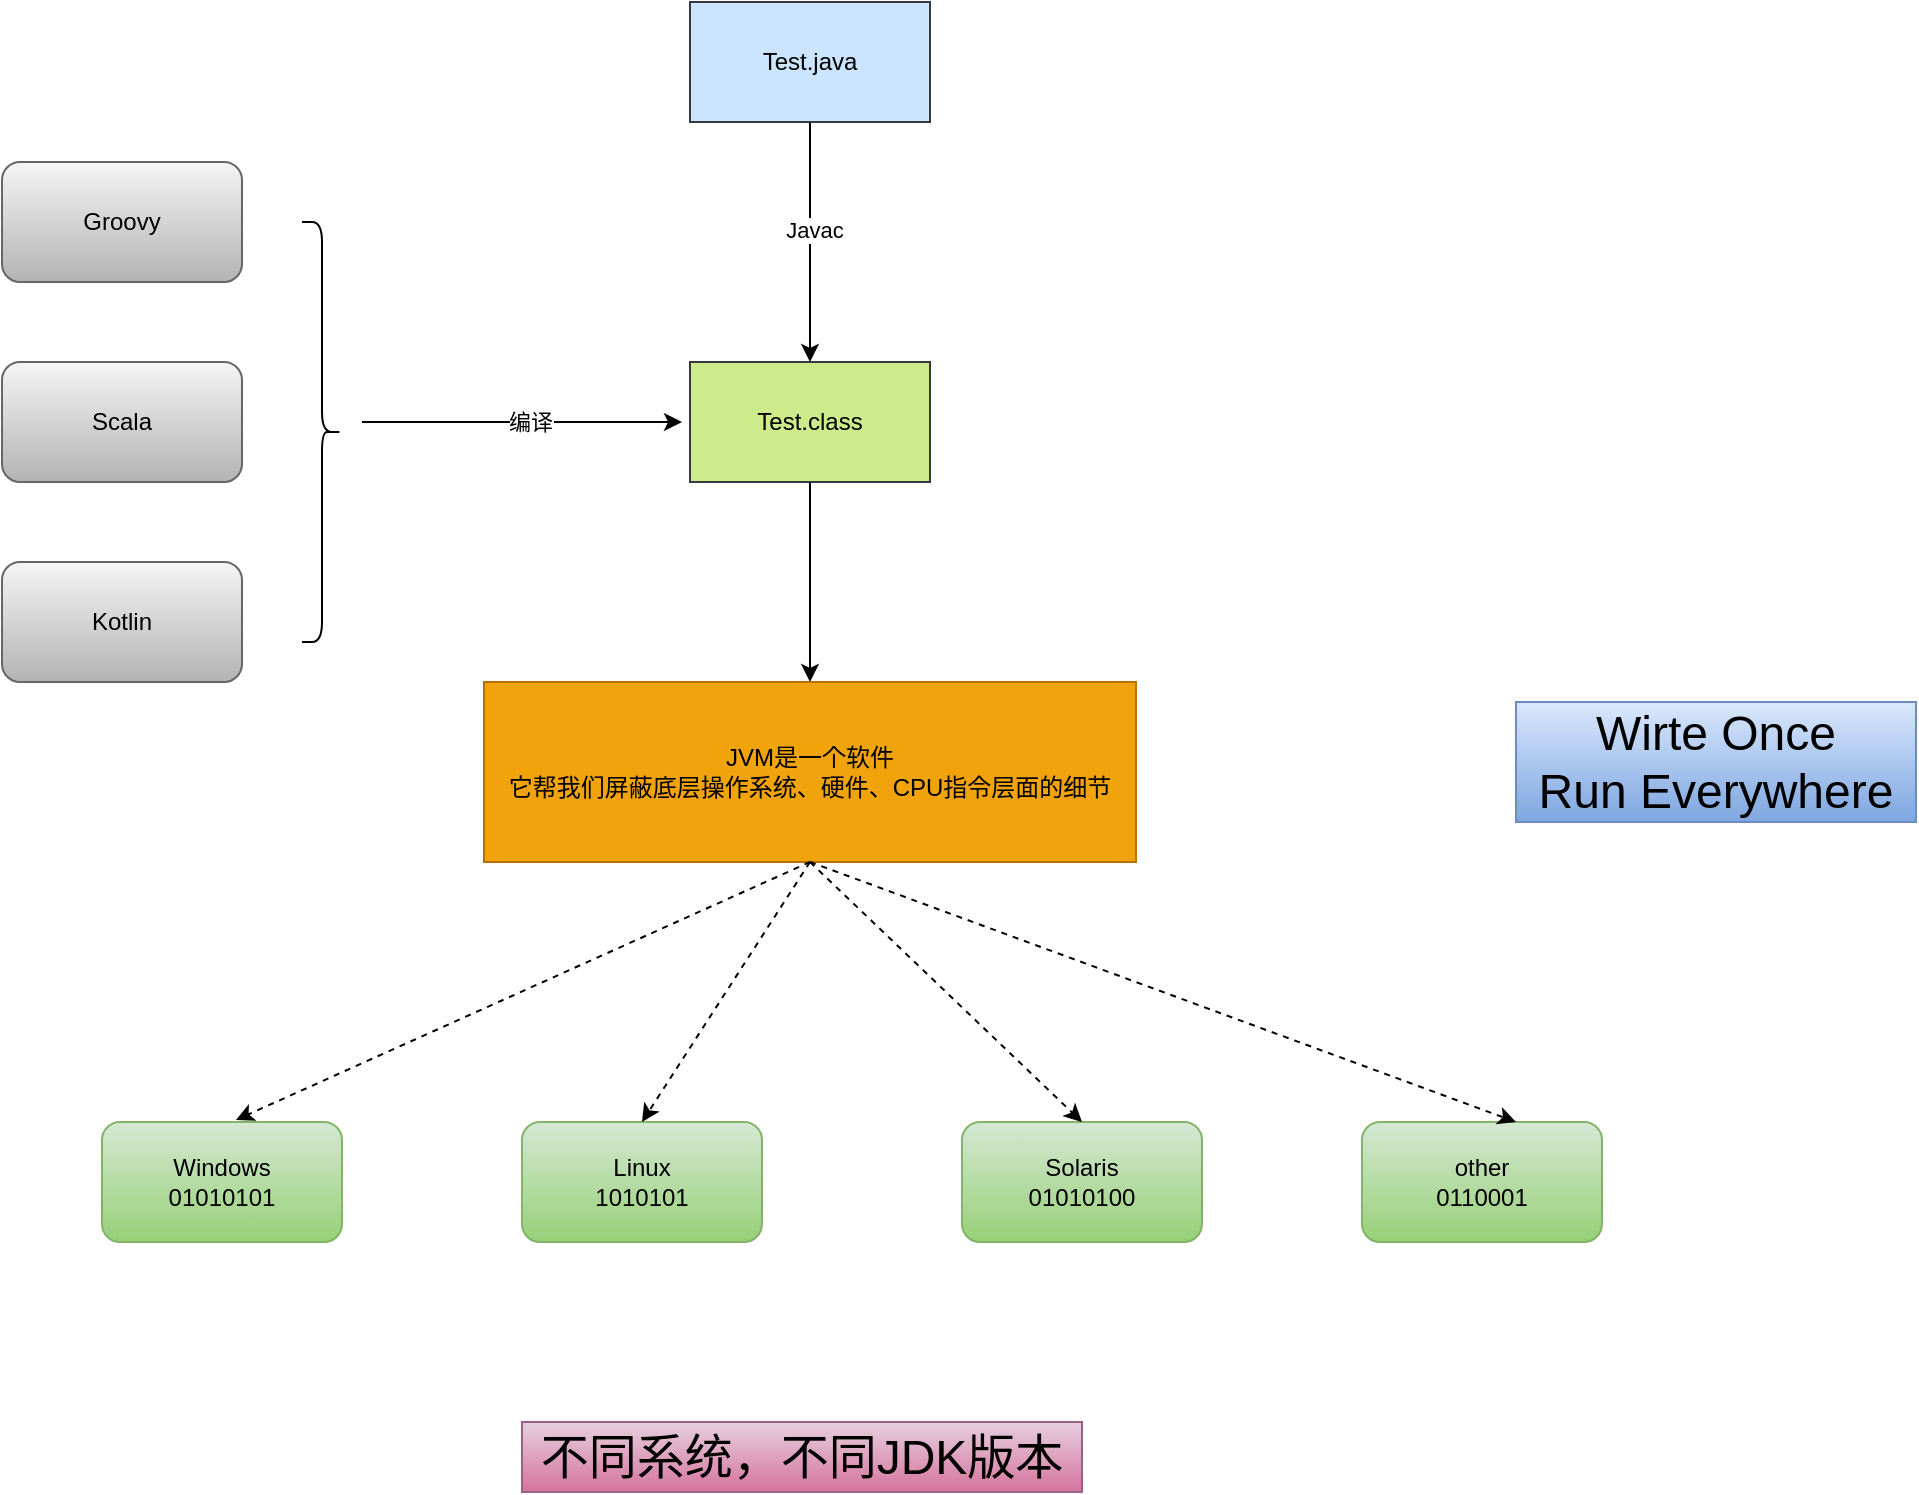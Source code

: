<mxfile version="16.5.3" type="github" pages="4">
  <diagram id="-Gx7N6ykxCa6QEQfb6ec" name="运行Java代码的流程">
    <mxGraphModel dx="1422" dy="800" grid="1" gridSize="10" guides="1" tooltips="1" connect="1" arrows="1" fold="1" page="1" pageScale="1" pageWidth="827" pageHeight="1169" math="0" shadow="0">
      <root>
        <mxCell id="dy5ecrsJD2A3xy8pY8UU-0" />
        <mxCell id="dy5ecrsJD2A3xy8pY8UU-1" parent="dy5ecrsJD2A3xy8pY8UU-0" />
        <mxCell id="LslVG7kpRuftllUN09Hv-2" style="edgeStyle=orthogonalEdgeStyle;rounded=0;orthogonalLoop=1;jettySize=auto;html=1;" edge="1" parent="dy5ecrsJD2A3xy8pY8UU-1" source="LslVG7kpRuftllUN09Hv-0" target="LslVG7kpRuftllUN09Hv-1">
          <mxGeometry relative="1" as="geometry" />
        </mxCell>
        <mxCell id="LslVG7kpRuftllUN09Hv-3" value="Javac" style="edgeLabel;html=1;align=center;verticalAlign=middle;resizable=0;points=[];" vertex="1" connectable="0" parent="LslVG7kpRuftllUN09Hv-2">
          <mxGeometry x="-0.1" y="2" relative="1" as="geometry">
            <mxPoint as="offset" />
          </mxGeometry>
        </mxCell>
        <mxCell id="LslVG7kpRuftllUN09Hv-0" value="Test.java" style="rounded=0;whiteSpace=wrap;html=1;fillColor=#cce5ff;strokeColor=#36393d;" vertex="1" parent="dy5ecrsJD2A3xy8pY8UU-1">
          <mxGeometry x="414" y="130" width="120" height="60" as="geometry" />
        </mxCell>
        <mxCell id="LslVG7kpRuftllUN09Hv-13" style="edgeStyle=orthogonalEdgeStyle;rounded=0;orthogonalLoop=1;jettySize=auto;html=1;" edge="1" parent="dy5ecrsJD2A3xy8pY8UU-1" source="LslVG7kpRuftllUN09Hv-1" target="LslVG7kpRuftllUN09Hv-12">
          <mxGeometry relative="1" as="geometry" />
        </mxCell>
        <mxCell id="LslVG7kpRuftllUN09Hv-1" value="Test.class" style="rounded=0;whiteSpace=wrap;html=1;fillColor=#cdeb8b;strokeColor=#36393d;" vertex="1" parent="dy5ecrsJD2A3xy8pY8UU-1">
          <mxGeometry x="414" y="310" width="120" height="60" as="geometry" />
        </mxCell>
        <mxCell id="LslVG7kpRuftllUN09Hv-5" value="Groovy" style="rounded=1;whiteSpace=wrap;html=1;fillColor=#f5f5f5;strokeColor=#666666;gradientColor=#b3b3b3;" vertex="1" parent="dy5ecrsJD2A3xy8pY8UU-1">
          <mxGeometry x="70" y="210" width="120" height="60" as="geometry" />
        </mxCell>
        <mxCell id="LslVG7kpRuftllUN09Hv-6" value="Kotlin" style="rounded=1;whiteSpace=wrap;html=1;fillColor=#f5f5f5;strokeColor=#666666;gradientColor=#b3b3b3;" vertex="1" parent="dy5ecrsJD2A3xy8pY8UU-1">
          <mxGeometry x="70" y="410" width="120" height="60" as="geometry" />
        </mxCell>
        <mxCell id="LslVG7kpRuftllUN09Hv-7" value="Scala" style="rounded=1;whiteSpace=wrap;html=1;fillColor=#f5f5f5;strokeColor=#666666;gradientColor=#b3b3b3;" vertex="1" parent="dy5ecrsJD2A3xy8pY8UU-1">
          <mxGeometry x="70" y="310" width="120" height="60" as="geometry" />
        </mxCell>
        <mxCell id="LslVG7kpRuftllUN09Hv-8" value="" style="shape=curlyBracket;whiteSpace=wrap;html=1;rounded=1;flipH=1;size=0.5;" vertex="1" parent="dy5ecrsJD2A3xy8pY8UU-1">
          <mxGeometry x="220" y="240" width="20" height="210" as="geometry" />
        </mxCell>
        <mxCell id="LslVG7kpRuftllUN09Hv-10" value="" style="endArrow=classic;html=1;rounded=0;" edge="1" parent="dy5ecrsJD2A3xy8pY8UU-1">
          <mxGeometry width="50" height="50" relative="1" as="geometry">
            <mxPoint x="250" y="340" as="sourcePoint" />
            <mxPoint x="410" y="340" as="targetPoint" />
          </mxGeometry>
        </mxCell>
        <mxCell id="LslVG7kpRuftllUN09Hv-11" value="编译" style="edgeLabel;html=1;align=center;verticalAlign=middle;resizable=0;points=[];" vertex="1" connectable="0" parent="LslVG7kpRuftllUN09Hv-10">
          <mxGeometry x="0.046" relative="1" as="geometry">
            <mxPoint as="offset" />
          </mxGeometry>
        </mxCell>
        <mxCell id="LslVG7kpRuftllUN09Hv-12" value="JVM是一个软件&lt;br&gt;它帮我们屏蔽底层操作系统、硬件、CPU指令层面的细节" style="rounded=0;whiteSpace=wrap;html=1;fillColor=#f0a30a;strokeColor=#BD7000;fontColor=#000000;" vertex="1" parent="dy5ecrsJD2A3xy8pY8UU-1">
          <mxGeometry x="311" y="470" width="326" height="90" as="geometry" />
        </mxCell>
        <mxCell id="LslVG7kpRuftllUN09Hv-14" value="Windows&lt;br&gt;01010101" style="rounded=1;whiteSpace=wrap;html=1;fillColor=#d5e8d4;gradientColor=#97d077;strokeColor=#82b366;" vertex="1" parent="dy5ecrsJD2A3xy8pY8UU-1">
          <mxGeometry x="120" y="690" width="120" height="60" as="geometry" />
        </mxCell>
        <mxCell id="LslVG7kpRuftllUN09Hv-15" value="Linux&lt;br&gt;1010101" style="rounded=1;whiteSpace=wrap;html=1;fillColor=#d5e8d4;gradientColor=#97d077;strokeColor=#82b366;" vertex="1" parent="dy5ecrsJD2A3xy8pY8UU-1">
          <mxGeometry x="330" y="690" width="120" height="60" as="geometry" />
        </mxCell>
        <mxCell id="LslVG7kpRuftllUN09Hv-16" value="Solaris&lt;br&gt;01010100" style="rounded=1;whiteSpace=wrap;html=1;fillColor=#d5e8d4;gradientColor=#97d077;strokeColor=#82b366;" vertex="1" parent="dy5ecrsJD2A3xy8pY8UU-1">
          <mxGeometry x="550" y="690" width="120" height="60" as="geometry" />
        </mxCell>
        <mxCell id="LslVG7kpRuftllUN09Hv-17" value="other&lt;br&gt;0110001" style="rounded=1;whiteSpace=wrap;html=1;fillColor=#d5e8d4;gradientColor=#97d077;strokeColor=#82b366;" vertex="1" parent="dy5ecrsJD2A3xy8pY8UU-1">
          <mxGeometry x="750" y="690" width="120" height="60" as="geometry" />
        </mxCell>
        <mxCell id="LslVG7kpRuftllUN09Hv-24" value="" style="endArrow=classic;html=1;rounded=0;dashed=1;strokeColor=default;entryX=0.558;entryY=-0.017;entryDx=0;entryDy=0;entryPerimeter=0;exitX=0.5;exitY=1;exitDx=0;exitDy=0;" edge="1" parent="dy5ecrsJD2A3xy8pY8UU-1" source="LslVG7kpRuftllUN09Hv-12" target="LslVG7kpRuftllUN09Hv-14">
          <mxGeometry width="50" height="50" relative="1" as="geometry">
            <mxPoint x="260" y="670" as="sourcePoint" />
            <mxPoint x="310" y="620" as="targetPoint" />
          </mxGeometry>
        </mxCell>
        <mxCell id="LslVG7kpRuftllUN09Hv-25" value="" style="endArrow=classic;html=1;rounded=0;dashed=1;strokeColor=default;entryX=0.5;entryY=0;entryDx=0;entryDy=0;exitX=0.5;exitY=1;exitDx=0;exitDy=0;" edge="1" parent="dy5ecrsJD2A3xy8pY8UU-1" source="LslVG7kpRuftllUN09Hv-12" target="LslVG7kpRuftllUN09Hv-15">
          <mxGeometry width="50" height="50" relative="1" as="geometry">
            <mxPoint x="667.04" y="561.02" as="sourcePoint" />
            <mxPoint x="380.0" y="690.0" as="targetPoint" />
          </mxGeometry>
        </mxCell>
        <mxCell id="LslVG7kpRuftllUN09Hv-26" value="" style="endArrow=classic;html=1;rounded=0;dashed=1;strokeColor=default;entryX=0.5;entryY=0;entryDx=0;entryDy=0;exitX=0.5;exitY=1;exitDx=0;exitDy=0;fontStyle=1" edge="1" parent="dy5ecrsJD2A3xy8pY8UU-1" source="LslVG7kpRuftllUN09Hv-12" target="LslVG7kpRuftllUN09Hv-16">
          <mxGeometry width="50" height="50" relative="1" as="geometry">
            <mxPoint x="494" y="580" as="sourcePoint" />
            <mxPoint x="206.96" y="708.98" as="targetPoint" />
          </mxGeometry>
        </mxCell>
        <mxCell id="LslVG7kpRuftllUN09Hv-27" value="" style="endArrow=classic;html=1;rounded=0;dashed=1;strokeColor=default;entryX=0.5;entryY=0;entryDx=0;entryDy=0;exitX=0.5;exitY=1;exitDx=0;exitDy=0;fontStyle=1" edge="1" parent="dy5ecrsJD2A3xy8pY8UU-1" source="LslVG7kpRuftllUN09Hv-12">
          <mxGeometry width="50" height="50" relative="1" as="geometry">
            <mxPoint x="691" y="560" as="sourcePoint" />
            <mxPoint x="827.0" y="690" as="targetPoint" />
          </mxGeometry>
        </mxCell>
        <mxCell id="LslVG7kpRuftllUN09Hv-28" value="&lt;font style=&quot;font-size: 24px&quot;&gt;Wirte Once &lt;br&gt;Run Everywhere&lt;/font&gt;" style="text;html=1;strokeColor=#6c8ebf;fillColor=#dae8fc;align=center;verticalAlign=middle;whiteSpace=wrap;rounded=0;gradientColor=#7ea6e0;" vertex="1" parent="dy5ecrsJD2A3xy8pY8UU-1">
          <mxGeometry x="827" y="480" width="200" height="60" as="geometry" />
        </mxCell>
        <mxCell id="LslVG7kpRuftllUN09Hv-29" value="不同系统，不同JDK版本" style="text;html=1;strokeColor=#996185;fillColor=#e6d0de;align=center;verticalAlign=middle;whiteSpace=wrap;rounded=0;fontSize=24;gradientColor=#d5739d;" vertex="1" parent="dy5ecrsJD2A3xy8pY8UU-1">
          <mxGeometry x="330" y="840" width="280" height="35" as="geometry" />
        </mxCell>
      </root>
    </mxGraphModel>
  </diagram>
  <diagram id="vfA-4kRPwBWYJF6NTaz_" name="JVM运行原理图">
    <mxGraphModel dx="2005" dy="663" grid="1" gridSize="10" guides="1" tooltips="1" connect="1" arrows="1" fold="1" page="1" pageScale="1" pageWidth="827" pageHeight="1169" math="0" shadow="0">
      <root>
        <mxCell id="0" />
        <mxCell id="1" parent="0" />
        <mxCell id="_hazHtU4IWWNpUmxOMhj-7" style="edgeStyle=orthogonalEdgeStyle;rounded=0;orthogonalLoop=1;jettySize=auto;html=1;entryX=0;entryY=0.5;entryDx=0;entryDy=0;" edge="1" parent="1" source="_hazHtU4IWWNpUmxOMhj-1" target="_hazHtU4IWWNpUmxOMhj-2">
          <mxGeometry relative="1" as="geometry" />
        </mxCell>
        <mxCell id="_hazHtU4IWWNpUmxOMhj-8" value="Javac" style="edgeLabel;html=1;align=center;verticalAlign=middle;resizable=0;points=[];" vertex="1" connectable="0" parent="_hazHtU4IWWNpUmxOMhj-7">
          <mxGeometry x="-0.027" y="1" relative="1" as="geometry">
            <mxPoint as="offset" />
          </mxGeometry>
        </mxCell>
        <mxCell id="_hazHtU4IWWNpUmxOMhj-1" value="Mall.java" style="rounded=0;whiteSpace=wrap;html=1;fillColor=#dae8fc;strokeColor=#6c8ebf;" vertex="1" parent="1">
          <mxGeometry x="120" y="100" width="120" height="60" as="geometry" />
        </mxCell>
        <mxCell id="_hazHtU4IWWNpUmxOMhj-9" style="edgeStyle=orthogonalEdgeStyle;rounded=0;orthogonalLoop=1;jettySize=auto;html=1;entryX=0.5;entryY=0;entryDx=0;entryDy=0;" edge="1" parent="1" source="_hazHtU4IWWNpUmxOMhj-2" target="_hazHtU4IWWNpUmxOMhj-5">
          <mxGeometry relative="1" as="geometry" />
        </mxCell>
        <mxCell id="_hazHtU4IWWNpUmxOMhj-2" value="Class File" style="rounded=0;whiteSpace=wrap;html=1;fillColor=#dae8fc;strokeColor=#6c8ebf;" vertex="1" parent="1">
          <mxGeometry x="590" y="100" width="120" height="60" as="geometry" />
        </mxCell>
        <mxCell id="_hazHtU4IWWNpUmxOMhj-5" value="类加载子系统（F）&lt;br&gt;ClassLoader Sub System" style="rounded=0;whiteSpace=wrap;html=1;fillColor=#f8cecc;strokeColor=#b85450;" vertex="1" parent="1">
          <mxGeometry x="590" y="230" width="120" height="60" as="geometry" />
        </mxCell>
        <mxCell id="_hazHtU4IWWNpUmxOMhj-10" value="" style="rounded=0;whiteSpace=wrap;html=1;" vertex="1" parent="1">
          <mxGeometry x="90" y="320" width="710" height="290" as="geometry" />
        </mxCell>
        <mxCell id="_hazHtU4IWWNpUmxOMhj-21" style="edgeStyle=orthogonalEdgeStyle;rounded=0;orthogonalLoop=1;jettySize=auto;html=1;entryX=0.127;entryY=0.005;entryDx=0;entryDy=0;entryPerimeter=0;" edge="1" parent="1" source="_hazHtU4IWWNpUmxOMhj-11" target="_hazHtU4IWWNpUmxOMhj-10">
          <mxGeometry relative="1" as="geometry" />
        </mxCell>
        <mxCell id="_hazHtU4IWWNpUmxOMhj-11" value="垃圾回收器&lt;br&gt;GC" style="rounded=0;whiteSpace=wrap;html=1;fillColor=#f8cecc;strokeColor=#b85450;" vertex="1" parent="1">
          <mxGeometry x="120" y="220" width="120" height="60" as="geometry" />
        </mxCell>
        <mxCell id="_hazHtU4IWWNpUmxOMhj-12" value="" style="endArrow=none;html=1;rounded=0;entryX=0.373;entryY=0;entryDx=0;entryDy=0;entryPerimeter=0;exitX=0.374;exitY=0.999;exitDx=0;exitDy=0;exitPerimeter=0;" edge="1" parent="1" source="_hazHtU4IWWNpUmxOMhj-10" target="_hazHtU4IWWNpUmxOMhj-10">
          <mxGeometry width="50" height="50" relative="1" as="geometry">
            <mxPoint x="310" y="410" as="sourcePoint" />
            <mxPoint x="360" y="360" as="targetPoint" />
          </mxGeometry>
        </mxCell>
        <mxCell id="_hazHtU4IWWNpUmxOMhj-13" value="数据共享（公共）数据区" style="text;html=1;strokeColor=none;fillColor=none;align=center;verticalAlign=middle;whiteSpace=wrap;rounded=0;" vertex="1" parent="1">
          <mxGeometry x="130" y="330" width="160" height="20" as="geometry" />
        </mxCell>
        <mxCell id="_hazHtU4IWWNpUmxOMhj-14" value="" style="rounded=0;whiteSpace=wrap;html=1;dashed=1;fillColor=#fff2cc;strokeColor=#d6b656;" vertex="1" parent="1">
          <mxGeometry x="140" y="380" width="170" height="190" as="geometry" />
        </mxCell>
        <mxCell id="_hazHtU4IWWNpUmxOMhj-15" value="堆（E）&lt;br&gt;Heap" style="rounded=0;whiteSpace=wrap;html=1;fillColor=#d80073;fontColor=#ffffff;strokeColor=#A50040;" vertex="1" parent="1">
          <mxGeometry x="165" y="400" width="120" height="60" as="geometry" />
        </mxCell>
        <mxCell id="_hazHtU4IWWNpUmxOMhj-16" value="元空间（D）&lt;br&gt;Metespace" style="rounded=0;whiteSpace=wrap;html=1;fillColor=#d80073;fontColor=#ffffff;strokeColor=#A50040;" vertex="1" parent="1">
          <mxGeometry x="165" y="480" width="120" height="60" as="geometry" />
        </mxCell>
        <mxCell id="_hazHtU4IWWNpUmxOMhj-17" value="数据隔离（私有）数据区" style="text;html=1;strokeColor=none;fillColor=none;align=center;verticalAlign=middle;whiteSpace=wrap;rounded=0;" vertex="1" parent="1">
          <mxGeometry x="510" y="330" width="160" height="20" as="geometry" />
        </mxCell>
        <mxCell id="_hazHtU4IWWNpUmxOMhj-20" value="" style="endArrow=classic;html=1;rounded=0;exitX=0.5;exitY=1;exitDx=0;exitDy=0;" edge="1" parent="1" source="_hazHtU4IWWNpUmxOMhj-5">
          <mxGeometry width="50" height="50" relative="1" as="geometry">
            <mxPoint x="650" y="340" as="sourcePoint" />
            <mxPoint x="650" y="320" as="targetPoint" />
          </mxGeometry>
        </mxCell>
        <mxCell id="_hazHtU4IWWNpUmxOMhj-22" value="" style="shape=curlyBracket;whiteSpace=wrap;html=1;rounded=1;" vertex="1" parent="1">
          <mxGeometry y="320" width="80" height="290" as="geometry" />
        </mxCell>
        <mxCell id="_hazHtU4IWWNpUmxOMhj-25" value="Java内存部分&lt;br&gt;（运行时数据区）" style="text;html=1;strokeColor=none;fillColor=none;align=center;verticalAlign=middle;whiteSpace=wrap;rounded=0;" vertex="1" parent="1">
          <mxGeometry x="-100" y="445" width="120" height="40" as="geometry" />
        </mxCell>
        <mxCell id="_hazHtU4IWWNpUmxOMhj-26" value="" style="rounded=0;whiteSpace=wrap;html=1;fillColor=#1ba1e2;fontColor=#ffffff;strokeColor=#006EAF;" vertex="1" parent="1">
          <mxGeometry x="420" y="370" width="350" height="200" as="geometry" />
        </mxCell>
        <mxCell id="_hazHtU4IWWNpUmxOMhj-27" value="虚拟机栈（B）&lt;br&gt;VM Stack" style="rounded=0;whiteSpace=wrap;html=1;fillColor=#60a917;fontColor=#ffffff;strokeColor=#2D7600;" vertex="1" parent="1">
          <mxGeometry x="450" y="400" width="120" height="60" as="geometry" />
        </mxCell>
        <mxCell id="_hazHtU4IWWNpUmxOMhj-28" value="本地方法栈（C）&lt;br&gt;Native Method Stack" style="rounded=0;whiteSpace=wrap;html=1;fillColor=#60a917;fontColor=#ffffff;strokeColor=#2D7600;" vertex="1" parent="1">
          <mxGeometry x="610" y="400" width="120" height="60" as="geometry" />
        </mxCell>
        <mxCell id="_hazHtU4IWWNpUmxOMhj-29" value="程序计数器（A）&lt;br&gt;Program Counter Register" style="rounded=0;whiteSpace=wrap;html=1;fillColor=#60a917;fontColor=#ffffff;strokeColor=#2D7600;" vertex="1" parent="1">
          <mxGeometry x="460" y="480" width="260" height="60" as="geometry" />
        </mxCell>
        <mxCell id="_hazHtU4IWWNpUmxOMhj-30" value="执行引擎" style="rounded=0;whiteSpace=wrap;html=1;fillColor=#b1ddf0;strokeColor=#10739e;" vertex="1" parent="1">
          <mxGeometry x="120" y="670" width="120" height="60" as="geometry" />
        </mxCell>
        <mxCell id="_hazHtU4IWWNpUmxOMhj-31" value="" style="endArrow=classic;html=1;rounded=0;entryX=0.099;entryY=1.006;entryDx=0;entryDy=0;entryPerimeter=0;exitX=0.336;exitY=0;exitDx=0;exitDy=0;exitPerimeter=0;" edge="1" parent="1" source="_hazHtU4IWWNpUmxOMhj-30" target="_hazHtU4IWWNpUmxOMhj-10">
          <mxGeometry width="50" height="50" relative="1" as="geometry">
            <mxPoint x="130" y="680" as="sourcePoint" />
            <mxPoint x="180" y="630" as="targetPoint" />
          </mxGeometry>
        </mxCell>
        <mxCell id="_hazHtU4IWWNpUmxOMhj-32" value="" style="endArrow=classic;html=1;rounded=0;exitX=0.155;exitY=1.004;exitDx=0;exitDy=0;exitPerimeter=0;" edge="1" parent="1" source="_hazHtU4IWWNpUmxOMhj-10">
          <mxGeometry width="50" height="50" relative="1" as="geometry">
            <mxPoint x="180" y="670" as="sourcePoint" />
            <mxPoint x="200" y="670" as="targetPoint" />
          </mxGeometry>
        </mxCell>
        <mxCell id="_hazHtU4IWWNpUmxOMhj-36" style="edgeStyle=orthogonalEdgeStyle;rounded=0;orthogonalLoop=1;jettySize=auto;html=1;" edge="1" parent="1" source="_hazHtU4IWWNpUmxOMhj-33" target="_hazHtU4IWWNpUmxOMhj-34">
          <mxGeometry relative="1" as="geometry" />
        </mxCell>
        <mxCell id="_hazHtU4IWWNpUmxOMhj-33" value="本地库接口" style="rounded=0;whiteSpace=wrap;html=1;fillColor=#b1ddf0;strokeColor=#10739e;" vertex="1" parent="1">
          <mxGeometry x="440" y="670" width="120" height="60" as="geometry" />
        </mxCell>
        <mxCell id="_hazHtU4IWWNpUmxOMhj-37" style="edgeStyle=orthogonalEdgeStyle;rounded=0;orthogonalLoop=1;jettySize=auto;html=1;" edge="1" parent="1" source="_hazHtU4IWWNpUmxOMhj-34" target="_hazHtU4IWWNpUmxOMhj-35">
          <mxGeometry relative="1" as="geometry" />
        </mxCell>
        <mxCell id="_hazHtU4IWWNpUmxOMhj-34" value="本地方法库" style="rounded=0;whiteSpace=wrap;html=1;fillColor=#b1ddf0;strokeColor=#10739e;" vertex="1" parent="1">
          <mxGeometry x="660" y="670" width="120" height="60" as="geometry" />
        </mxCell>
        <mxCell id="_hazHtU4IWWNpUmxOMhj-35" value="C/C++语言" style="rounded=0;whiteSpace=wrap;html=1;fillColor=#b1ddf0;strokeColor=#10739e;" vertex="1" parent="1">
          <mxGeometry x="870" y="670" width="120" height="60" as="geometry" />
        </mxCell>
        <mxCell id="_hazHtU4IWWNpUmxOMhj-38" value="" style="endArrow=classic;html=1;rounded=0;entryX=0.535;entryY=1.006;entryDx=0;entryDy=0;entryPerimeter=0;exitX=0.25;exitY=0;exitDx=0;exitDy=0;" edge="1" parent="1" source="_hazHtU4IWWNpUmxOMhj-33" target="_hazHtU4IWWNpUmxOMhj-10">
          <mxGeometry width="50" height="50" relative="1" as="geometry">
            <mxPoint x="170.32" y="680" as="sourcePoint" />
            <mxPoint x="170.29" y="621.74" as="targetPoint" />
          </mxGeometry>
        </mxCell>
        <mxCell id="_hazHtU4IWWNpUmxOMhj-39" value="" style="endArrow=classic;html=1;rounded=0;entryX=0.75;entryY=0;entryDx=0;entryDy=0;" edge="1" parent="1" target="_hazHtU4IWWNpUmxOMhj-33">
          <mxGeometry width="50" height="50" relative="1" as="geometry">
            <mxPoint x="530" y="610" as="sourcePoint" />
            <mxPoint x="210" y="680" as="targetPoint" />
            <Array as="points">
              <mxPoint x="530" y="620" />
            </Array>
          </mxGeometry>
        </mxCell>
        <mxCell id="_hazHtU4IWWNpUmxOMhj-41" value="" style="endArrow=classic;html=1;rounded=0;entryX=0;entryY=0.25;entryDx=0;entryDy=0;exitX=1;exitY=0.25;exitDx=0;exitDy=0;" edge="1" parent="1" source="_hazHtU4IWWNpUmxOMhj-30" target="_hazHtU4IWWNpUmxOMhj-33">
          <mxGeometry width="50" height="50" relative="1" as="geometry">
            <mxPoint x="270" y="720" as="sourcePoint" />
            <mxPoint x="320" y="670" as="targetPoint" />
          </mxGeometry>
        </mxCell>
        <mxCell id="_hazHtU4IWWNpUmxOMhj-42" value="" style="endArrow=classic;html=1;rounded=0;entryX=1.02;entryY=0.583;entryDx=0;entryDy=0;entryPerimeter=0;exitX=0;exitY=0.583;exitDx=0;exitDy=0;exitPerimeter=0;" edge="1" parent="1" source="_hazHtU4IWWNpUmxOMhj-33" target="_hazHtU4IWWNpUmxOMhj-30">
          <mxGeometry width="50" height="50" relative="1" as="geometry">
            <mxPoint x="300" y="750" as="sourcePoint" />
            <mxPoint x="350" y="700" as="targetPoint" />
          </mxGeometry>
        </mxCell>
      </root>
    </mxGraphModel>
  </diagram>
  <diagram id="VOZOqgfXllXMKUkCHZig" name="JVM的内存结构划分">
    <mxGraphModel dx="1718" dy="967" grid="1" gridSize="10" guides="1" tooltips="1" connect="1" arrows="1" fold="1" page="1" pageScale="1" pageWidth="827" pageHeight="1169" math="0" shadow="0">
      <root>
        <mxCell id="VLM3ZJOoLS3KzdmRsszc-0" />
        <mxCell id="VLM3ZJOoLS3KzdmRsszc-1" parent="VLM3ZJOoLS3KzdmRsszc-0" />
        <mxCell id="KxKvP_w_kPAOGpFcpC5K-0" value="" style="rounded=0;whiteSpace=wrap;html=1;dashed=1;" vertex="1" parent="VLM3ZJOoLS3KzdmRsszc-1">
          <mxGeometry x="390" y="230" width="850" height="720" as="geometry" />
        </mxCell>
        <mxCell id="KxKvP_w_kPAOGpFcpC5K-1" value="虚拟机栈&lt;br&gt;存储：&lt;br&gt;方法、局部变量、运行数据" style="rounded=0;whiteSpace=wrap;html=1;fillColor=#b0e3e6;strokeColor=#0e8088;" vertex="1" parent="VLM3ZJOoLS3KzdmRsszc-1">
          <mxGeometry x="500" y="330" width="180" height="100" as="geometry" />
        </mxCell>
        <mxCell id="KxKvP_w_kPAOGpFcpC5K-2" value="本地方法栈&lt;br&gt;存储：&lt;br&gt;Native方法" style="rounded=0;whiteSpace=wrap;html=1;fillColor=#b0e3e6;strokeColor=#0e8088;" vertex="1" parent="VLM3ZJOoLS3KzdmRsszc-1">
          <mxGeometry x="500" y="515" width="170" height="105" as="geometry" />
        </mxCell>
        <mxCell id="KxKvP_w_kPAOGpFcpC5K-3" value="程序计数器&lt;br&gt;存储：&lt;br&gt;字节码行号指示器" style="rounded=0;whiteSpace=wrap;html=1;fillColor=#b0e3e6;strokeColor=#0e8088;" vertex="1" parent="VLM3ZJOoLS3KzdmRsszc-1">
          <mxGeometry x="500" y="720" width="170" height="100" as="geometry" />
        </mxCell>
        <mxCell id="n-x5c0czaprhqIf4Y616-0" value="堆&lt;br&gt;存储：&lt;br&gt;所有创建的对象，数组，实例化变量" style="rounded=0;whiteSpace=wrap;html=1;fillColor=#cdeb8b;strokeColor=#36393d;" vertex="1" parent="VLM3ZJOoLS3KzdmRsszc-1">
          <mxGeometry x="920" y="335" width="260" height="180" as="geometry" />
        </mxCell>
        <mxCell id="n-x5c0czaprhqIf4Y616-1" value="元空间&lt;br&gt;存储：&lt;br&gt;虚拟机加载的字节码数据、静态变量、常量、&lt;br&gt;运行时常量池" style="rounded=0;whiteSpace=wrap;html=1;fillColor=#cdeb8b;strokeColor=#36393d;" vertex="1" parent="VLM3ZJOoLS3KzdmRsszc-1">
          <mxGeometry x="910" y="660" width="290" height="170" as="geometry" />
        </mxCell>
      </root>
    </mxGraphModel>
  </diagram>
  <diagram id="EYqjf-uaebE1vuHTeRLf" name="代码运行时内存信息存放案例">
    <mxGraphModel dx="2062" dy="1160" grid="1" gridSize="10" guides="1" tooltips="1" connect="1" arrows="1" fold="1" page="1" pageScale="1" pageWidth="827" pageHeight="1169" math="0" shadow="0">
      <root>
        <mxCell id="Gw9YWnHoNEfaIMr4INsT-0" />
        <mxCell id="Gw9YWnHoNEfaIMr4INsT-1" parent="Gw9YWnHoNEfaIMr4INsT-0" />
      </root>
    </mxGraphModel>
  </diagram>
</mxfile>
